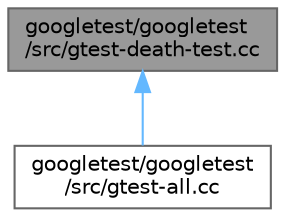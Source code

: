 digraph "googletest/googletest/src/gtest-death-test.cc"
{
 // LATEX_PDF_SIZE
  bgcolor="transparent";
  edge [fontname=Helvetica,fontsize=10,labelfontname=Helvetica,labelfontsize=10];
  node [fontname=Helvetica,fontsize=10,shape=box,height=0.2,width=0.4];
  Node1 [id="Node000001",label="googletest/googletest\l/src/gtest-death-test.cc",height=0.2,width=0.4,color="gray40", fillcolor="grey60", style="filled", fontcolor="black",tooltip=" "];
  Node1 -> Node2 [id="edge1_Node000001_Node000002",dir="back",color="steelblue1",style="solid",tooltip=" "];
  Node2 [id="Node000002",label="googletest/googletest\l/src/gtest-all.cc",height=0.2,width=0.4,color="grey40", fillcolor="white", style="filled",URL="$gtest-all_8cc.html",tooltip=" "];
}
